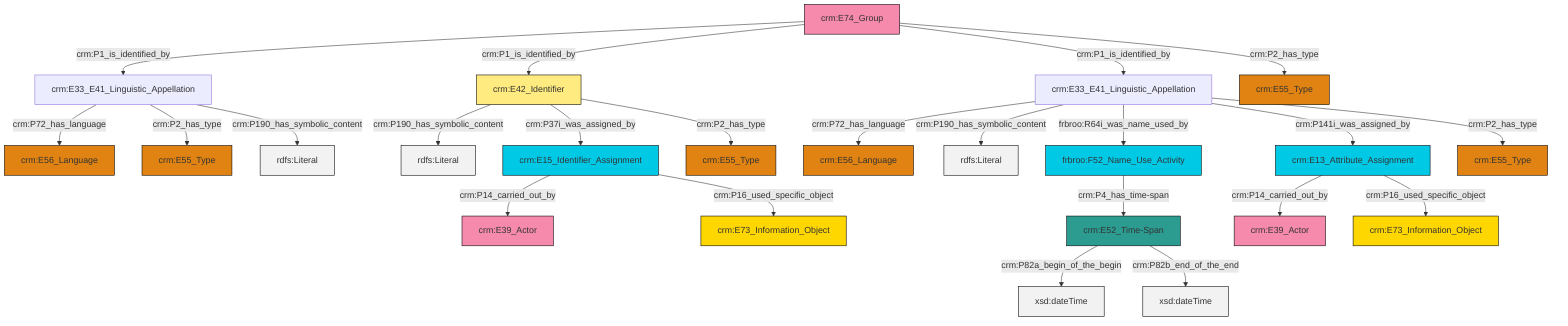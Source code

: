 graph TD
classDef Literal fill:#f2f2f2,stroke:#000000;
classDef CRM_Entity fill:#FFFFFF,stroke:#000000;
classDef Temporal_Entity fill:#00C9E6, stroke:#000000;
classDef Type fill:#E18312, stroke:#000000;
classDef Time-Span fill:#2C9C91, stroke:#000000;
classDef Appellation fill:#FFEB7F, stroke:#000000;
classDef Place fill:#008836, stroke:#000000;
classDef Persistent_Item fill:#B266B2, stroke:#000000;
classDef Conceptual_Object fill:#FFD700, stroke:#000000;
classDef Physical_Thing fill:#D2B48C, stroke:#000000;
classDef Actor fill:#f58aad, stroke:#000000;
classDef PC_Classes fill:#4ce600, stroke:#000000;
classDef Multi fill:#cccccc,stroke:#000000;

0["crm:E74_Group"]:::Actor -->|crm:P1_is_identified_by| 1["crm:E33_E41_Linguistic_Appellation"]:::Default
1["crm:E33_E41_Linguistic_Appellation"]:::Default -->|crm:P72_has_language| 2["crm:E56_Language"]:::Type
1["crm:E33_E41_Linguistic_Appellation"]:::Default -->|crm:P2_has_type| 4["crm:E55_Type"]:::Type
5["crm:E33_E41_Linguistic_Appellation"]:::Default -->|crm:P72_has_language| 6["crm:E56_Language"]:::Type
5["crm:E33_E41_Linguistic_Appellation"]:::Default -->|crm:P190_has_symbolic_content| 7[rdfs:Literal]:::Literal
8["crm:E13_Attribute_Assignment"]:::Temporal_Entity -->|crm:P14_carried_out_by| 10["crm:E39_Actor"]:::Actor
1["crm:E33_E41_Linguistic_Appellation"]:::Default -->|crm:P190_has_symbolic_content| 13[rdfs:Literal]:::Literal
0["crm:E74_Group"]:::Actor -->|crm:P1_is_identified_by| 15["crm:E42_Identifier"]:::Appellation
0["crm:E74_Group"]:::Actor -->|crm:P1_is_identified_by| 5["crm:E33_E41_Linguistic_Appellation"]:::Default
5["crm:E33_E41_Linguistic_Appellation"]:::Default -->|frbroo:R64i_was_name_used_by| 18["frbroo:F52_Name_Use_Activity"]:::Temporal_Entity
15["crm:E42_Identifier"]:::Appellation -->|crm:P190_has_symbolic_content| 19[rdfs:Literal]:::Literal
20["crm:E15_Identifier_Assignment"]:::Temporal_Entity -->|crm:P14_carried_out_by| 21["crm:E39_Actor"]:::Actor
15["crm:E42_Identifier"]:::Appellation -->|crm:P37i_was_assigned_by| 20["crm:E15_Identifier_Assignment"]:::Temporal_Entity
20["crm:E15_Identifier_Assignment"]:::Temporal_Entity -->|crm:P16_used_specific_object| 11["crm:E73_Information_Object"]:::Conceptual_Object
0["crm:E74_Group"]:::Actor -->|crm:P2_has_type| 25["crm:E55_Type"]:::Type
5["crm:E33_E41_Linguistic_Appellation"]:::Default -->|crm:P141i_was_assigned_by| 8["crm:E13_Attribute_Assignment"]:::Temporal_Entity
22["crm:E52_Time-Span"]:::Time-Span -->|crm:P82a_begin_of_the_begin| 32[xsd:dateTime]:::Literal
5["crm:E33_E41_Linguistic_Appellation"]:::Default -->|crm:P2_has_type| 33["crm:E55_Type"]:::Type
8["crm:E13_Attribute_Assignment"]:::Temporal_Entity -->|crm:P16_used_specific_object| 16["crm:E73_Information_Object"]:::Conceptual_Object
15["crm:E42_Identifier"]:::Appellation -->|crm:P2_has_type| 27["crm:E55_Type"]:::Type
22["crm:E52_Time-Span"]:::Time-Span -->|crm:P82b_end_of_the_end| 39[xsd:dateTime]:::Literal
18["frbroo:F52_Name_Use_Activity"]:::Temporal_Entity -->|crm:P4_has_time-span| 22["crm:E52_Time-Span"]:::Time-Span